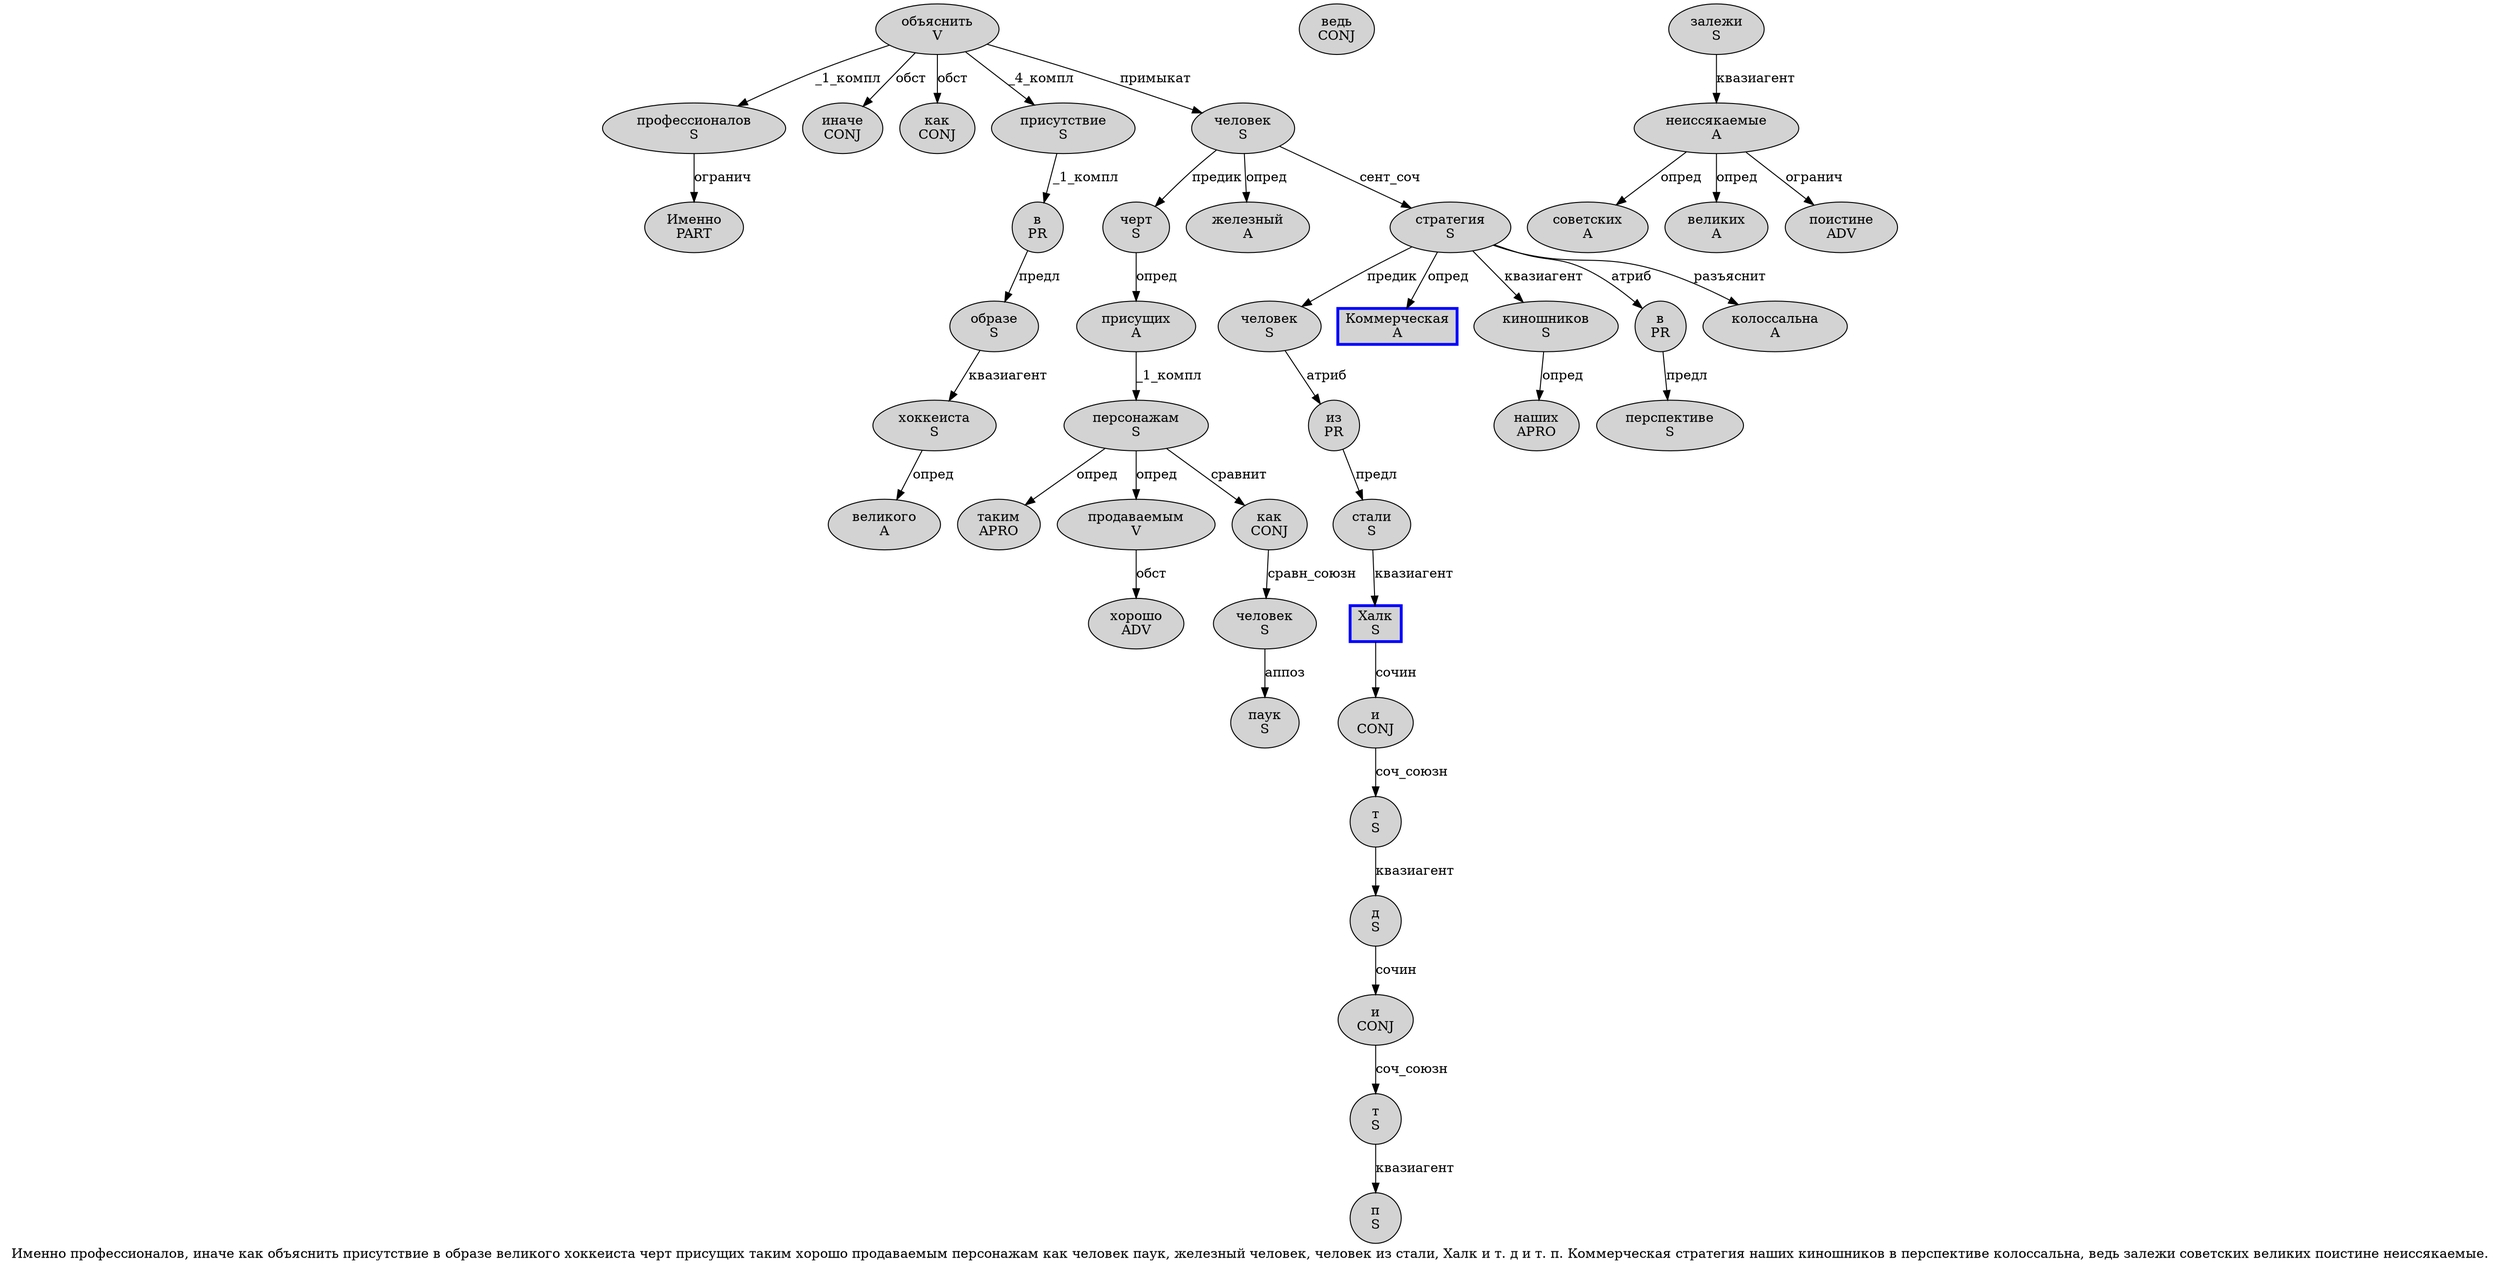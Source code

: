 digraph SENTENCE_3643 {
	graph [label="Именно профессионалов, иначе как объяснить присутствие в образе великого хоккеиста черт присущих таким хорошо продаваемым персонажам как человек паук, железный человек, человек из стали, Халк и т. д и т. п. Коммерческая стратегия наших киношников в перспективе колоссальна, ведь залежи советских великих поистине неиссякаемые."]
	node [style=filled]
		0 [label="Именно
PART" color="" fillcolor=lightgray penwidth=1 shape=ellipse]
		1 [label="профессионалов
S" color="" fillcolor=lightgray penwidth=1 shape=ellipse]
		3 [label="иначе
CONJ" color="" fillcolor=lightgray penwidth=1 shape=ellipse]
		4 [label="как
CONJ" color="" fillcolor=lightgray penwidth=1 shape=ellipse]
		5 [label="объяснить
V" color="" fillcolor=lightgray penwidth=1 shape=ellipse]
		6 [label="присутствие
S" color="" fillcolor=lightgray penwidth=1 shape=ellipse]
		7 [label="в
PR" color="" fillcolor=lightgray penwidth=1 shape=ellipse]
		8 [label="образе
S" color="" fillcolor=lightgray penwidth=1 shape=ellipse]
		9 [label="великого
A" color="" fillcolor=lightgray penwidth=1 shape=ellipse]
		10 [label="хоккеиста
S" color="" fillcolor=lightgray penwidth=1 shape=ellipse]
		11 [label="черт
S" color="" fillcolor=lightgray penwidth=1 shape=ellipse]
		12 [label="присущих
A" color="" fillcolor=lightgray penwidth=1 shape=ellipse]
		13 [label="таким
APRO" color="" fillcolor=lightgray penwidth=1 shape=ellipse]
		14 [label="хорошо
ADV" color="" fillcolor=lightgray penwidth=1 shape=ellipse]
		15 [label="продаваемым
V" color="" fillcolor=lightgray penwidth=1 shape=ellipse]
		16 [label="персонажам
S" color="" fillcolor=lightgray penwidth=1 shape=ellipse]
		17 [label="как
CONJ" color="" fillcolor=lightgray penwidth=1 shape=ellipse]
		18 [label="человек
S" color="" fillcolor=lightgray penwidth=1 shape=ellipse]
		19 [label="паук
S" color="" fillcolor=lightgray penwidth=1 shape=ellipse]
		21 [label="железный
A" color="" fillcolor=lightgray penwidth=1 shape=ellipse]
		22 [label="человек
S" color="" fillcolor=lightgray penwidth=1 shape=ellipse]
		24 [label="человек
S" color="" fillcolor=lightgray penwidth=1 shape=ellipse]
		25 [label="из
PR" color="" fillcolor=lightgray penwidth=1 shape=ellipse]
		26 [label="стали
S" color="" fillcolor=lightgray penwidth=1 shape=ellipse]
		28 [label="Халк
S" color=blue fillcolor=lightgray penwidth=3 shape=box]
		29 [label="и
CONJ" color="" fillcolor=lightgray penwidth=1 shape=ellipse]
		30 [label="т
S" color="" fillcolor=lightgray penwidth=1 shape=ellipse]
		32 [label="д
S" color="" fillcolor=lightgray penwidth=1 shape=ellipse]
		33 [label="и
CONJ" color="" fillcolor=lightgray penwidth=1 shape=ellipse]
		34 [label="т
S" color="" fillcolor=lightgray penwidth=1 shape=ellipse]
		36 [label="п
S" color="" fillcolor=lightgray penwidth=1 shape=ellipse]
		38 [label="Коммерческая
A" color=blue fillcolor=lightgray penwidth=3 shape=box]
		39 [label="стратегия
S" color="" fillcolor=lightgray penwidth=1 shape=ellipse]
		40 [label="наших
APRO" color="" fillcolor=lightgray penwidth=1 shape=ellipse]
		41 [label="киношников
S" color="" fillcolor=lightgray penwidth=1 shape=ellipse]
		42 [label="в
PR" color="" fillcolor=lightgray penwidth=1 shape=ellipse]
		43 [label="перспективе
S" color="" fillcolor=lightgray penwidth=1 shape=ellipse]
		44 [label="колоссальна
A" color="" fillcolor=lightgray penwidth=1 shape=ellipse]
		46 [label="ведь
CONJ" color="" fillcolor=lightgray penwidth=1 shape=ellipse]
		47 [label="залежи
S" color="" fillcolor=lightgray penwidth=1 shape=ellipse]
		48 [label="советских
A" color="" fillcolor=lightgray penwidth=1 shape=ellipse]
		49 [label="великих
A" color="" fillcolor=lightgray penwidth=1 shape=ellipse]
		50 [label="поистине
ADV" color="" fillcolor=lightgray penwidth=1 shape=ellipse]
		51 [label="неиссякаемые
A" color="" fillcolor=lightgray penwidth=1 shape=ellipse]
			33 -> 34 [label="соч_союзн"]
			7 -> 8 [label="предл"]
			5 -> 1 [label="_1_компл"]
			5 -> 3 [label="обст"]
			5 -> 4 [label="обст"]
			5 -> 6 [label="_4_компл"]
			5 -> 22 [label="примыкат"]
			11 -> 12 [label="опред"]
			41 -> 40 [label="опред"]
			12 -> 16 [label="_1_компл"]
			26 -> 28 [label="квазиагент"]
			17 -> 18 [label="сравн_союзн"]
			32 -> 33 [label="сочин"]
			25 -> 26 [label="предл"]
			8 -> 10 [label="квазиагент"]
			34 -> 36 [label="квазиагент"]
			28 -> 29 [label="сочин"]
			42 -> 43 [label="предл"]
			39 -> 24 [label="предик"]
			39 -> 38 [label="опред"]
			39 -> 41 [label="квазиагент"]
			39 -> 42 [label="атриб"]
			39 -> 44 [label="разъяснит"]
			29 -> 30 [label="соч_союзн"]
			16 -> 13 [label="опред"]
			16 -> 15 [label="опред"]
			16 -> 17 [label="сравнит"]
			10 -> 9 [label="опред"]
			22 -> 11 [label="предик"]
			22 -> 21 [label="опред"]
			22 -> 39 [label="сент_соч"]
			6 -> 7 [label="_1_компл"]
			51 -> 48 [label="опред"]
			51 -> 49 [label="опред"]
			51 -> 50 [label="огранич"]
			1 -> 0 [label="огранич"]
			15 -> 14 [label="обст"]
			47 -> 51 [label="квазиагент"]
			30 -> 32 [label="квазиагент"]
			24 -> 25 [label="атриб"]
			18 -> 19 [label="аппоз"]
}